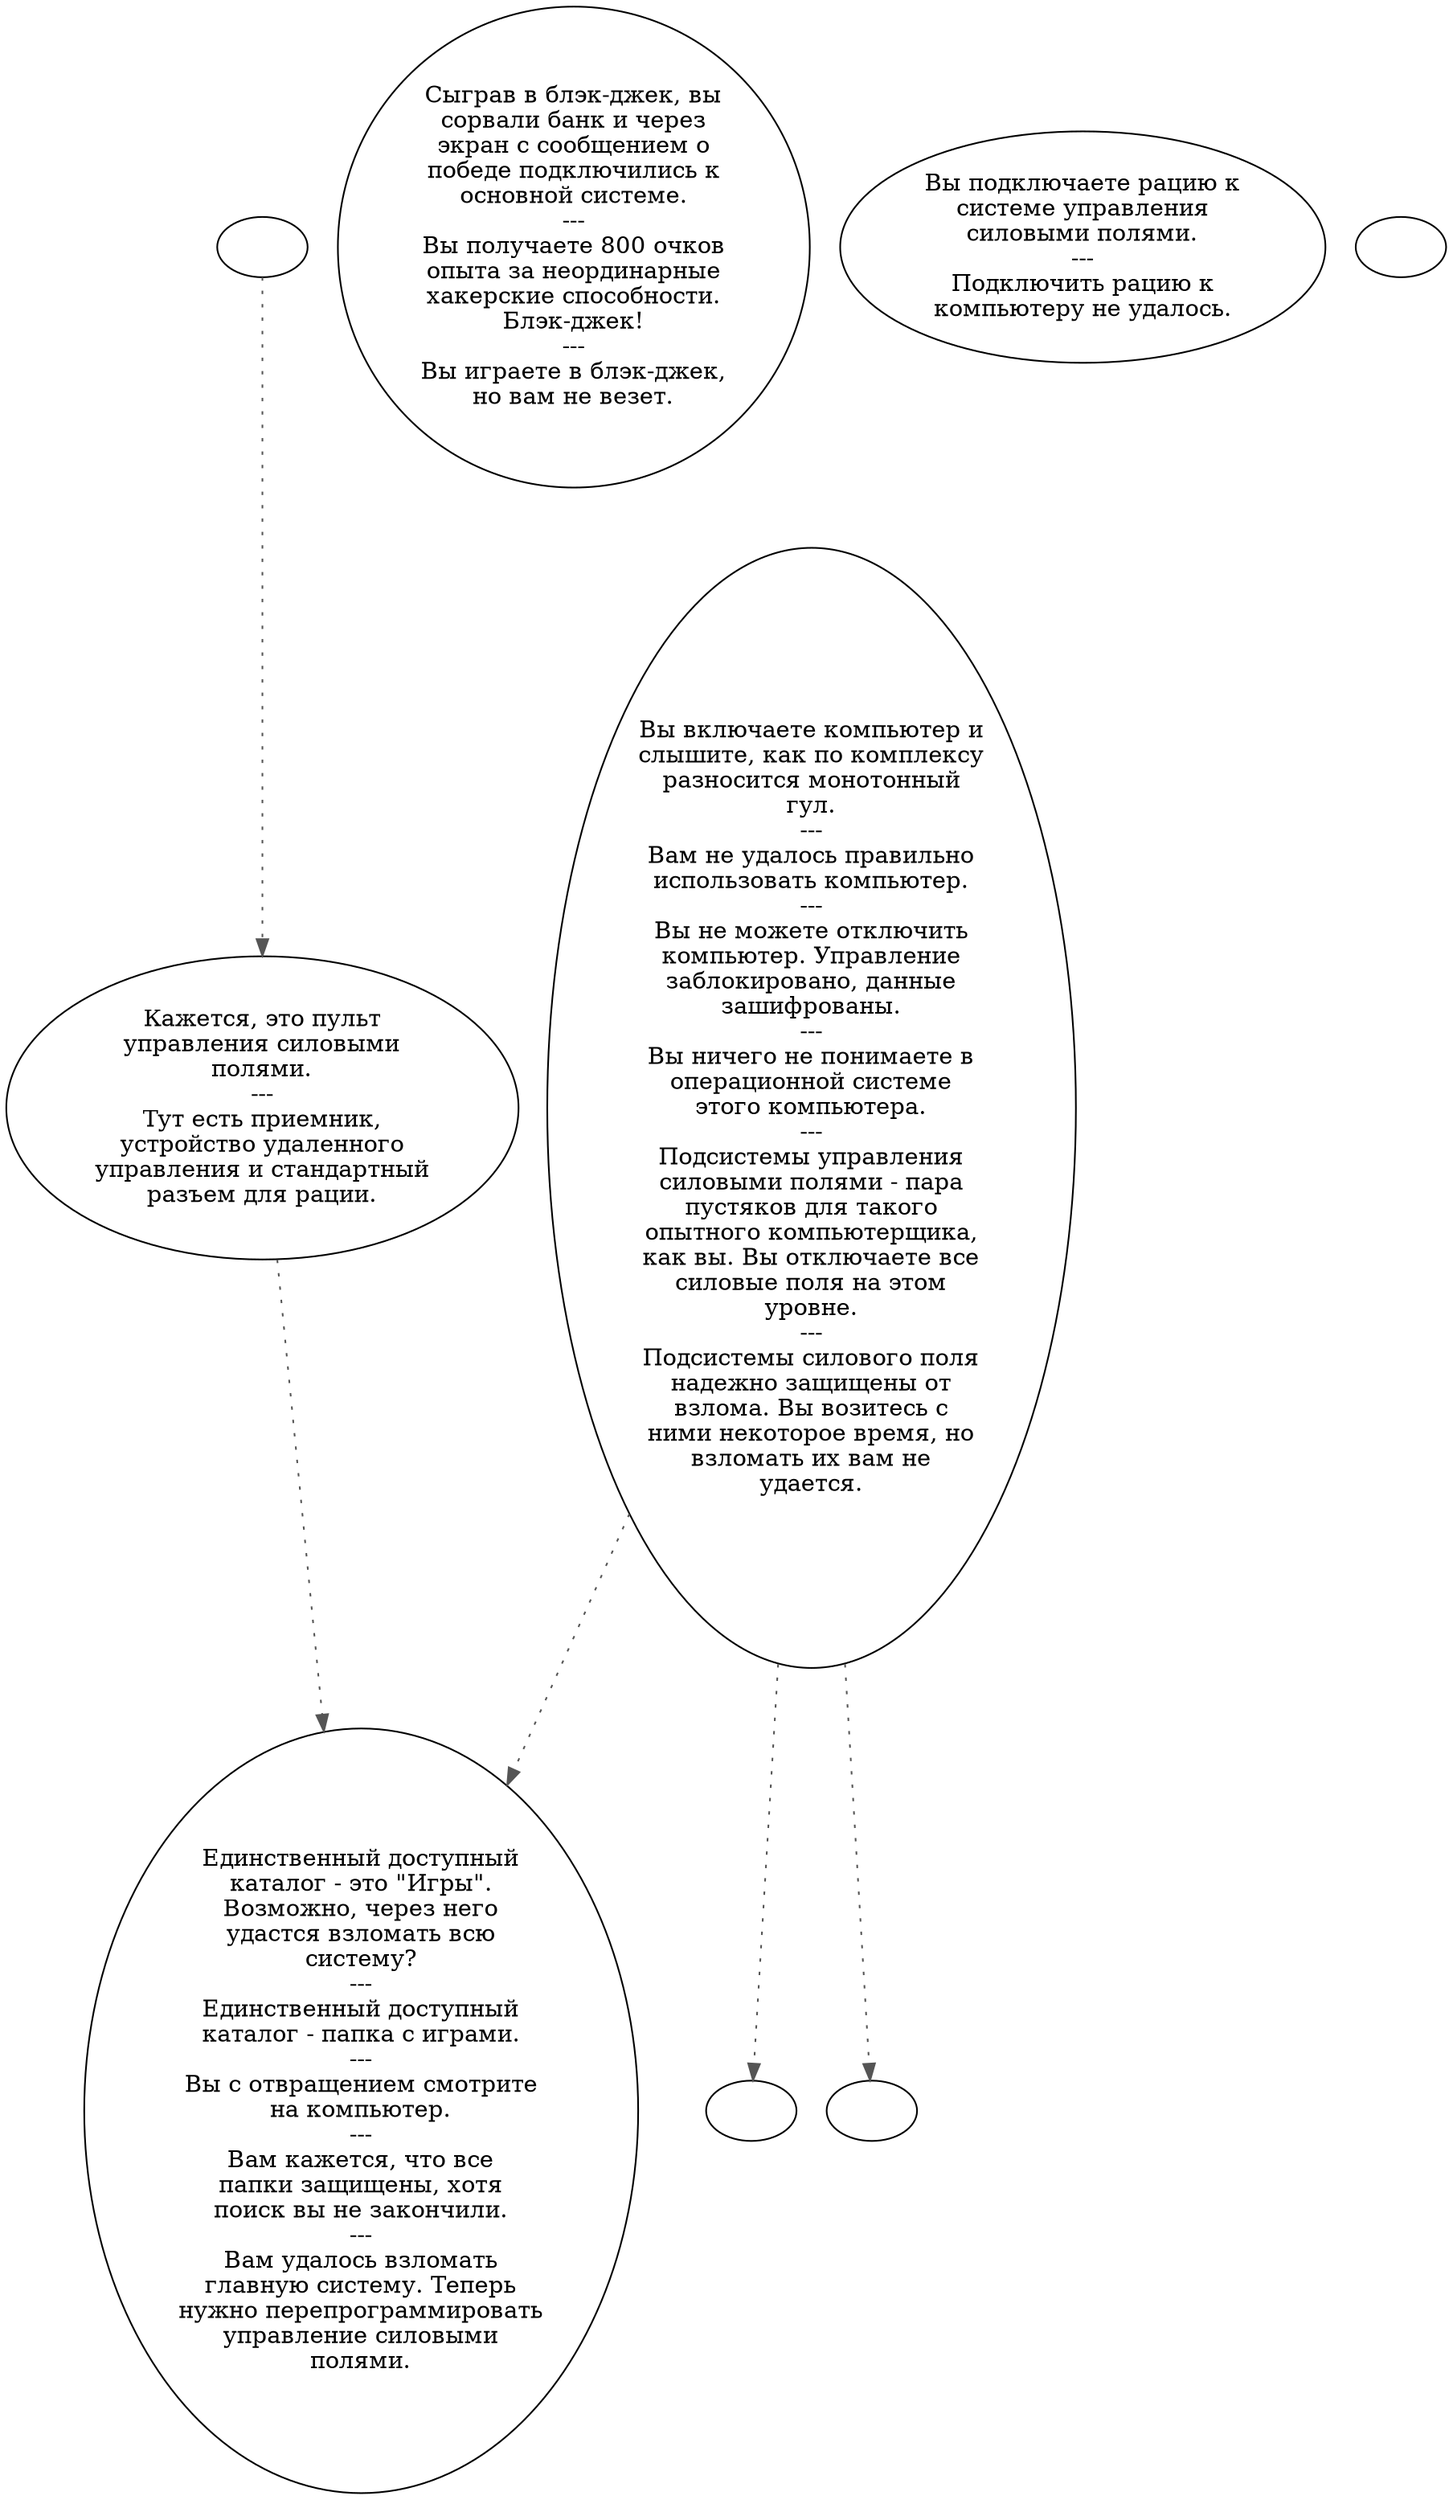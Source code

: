 digraph command {
  "start" [style=filled       fillcolor="#FFFFFF"       color="#000000"]
  "start" -> "description_p_proc" [style=dotted color="#555555"]
  "start" [label=""]
  "description_p_proc" [style=filled       fillcolor="#FFFFFF"       color="#000000"]
  "description_p_proc" -> "Command01" [style=dotted color="#555555"]
  "description_p_proc" [label="Кажется, это пульт\nуправления силовыми\nполями.\n---\nТут есть приемник,\nустройство удаленного\nуправления и стандартный\nразъем для рации."]
  "use_p_proc" [style=filled       fillcolor="#FFFFFF"       color="#000000"]
  "use_p_proc" [label="Сыграв в блэк-джек, вы\nсорвали банк и через\nэкран с сообщением о\nпобеде подключились к\nосновной системе.\n---\nВы получаете 800 очков\nопыта за неординарные\nхакерские способности.\nБлэк-джек!\n---\nВы играете в блэк-джек,\nно вам не везет."]
  "use_obj_on_p_proc" [style=filled       fillcolor="#FFFFFF"       color="#000000"]
  "use_obj_on_p_proc" [label="Вы подключаете рацию к\nсистеме управления\nсиловыми полями.\n---\nПодключить рацию к\nкомпьютеру не удалось."]
  "use_skill_on_p_proc" [style=filled       fillcolor="#FFFFFF"       color="#000000"]
  "use_skill_on_p_proc" -> "use_all_fields_on" [style=dotted color="#555555"]
  "use_skill_on_p_proc" -> "Command01" [style=dotted color="#555555"]
  "use_skill_on_p_proc" -> "use_all_fields_off" [style=dotted color="#555555"]
  "use_skill_on_p_proc" [label="Вы включаете компьютер и\nслышите, как по комплексу\nразносится монотонный\nгул.\n---\nВам не удалось правильно\nиспользовать компьютер.\n---\nВы не можете отключить\nкомпьютер. Управление\nзаблокировано, данные\nзашифрованы.\n---\nВы ничего не понимаете в\nоперационной системе\nэтого компьютера.\n---\nПодсистемы управления\nсиловыми полями - пара\nпустяков для такого\nопытного компьютерщика,\nкак вы. Вы отключаете все\nсиловые поля на этом\nуровне.\n---\nПодсистемы силового поля\nнадежно защищены от\nвзлома. Вы возитесь с\nними некоторое время, но\nвзломать их вам не\nудается."]
  "map_enter_p_proc" [style=filled       fillcolor="#FFFFFF"       color="#000000"]
  "map_enter_p_proc" [label=""]
  "Command01" [style=filled       fillcolor="#FFFFFF"       color="#000000"]
  "Command01" [label="Единственный доступный\nкаталог - это \"Игры\".\nВозможно, через него\nудастся взломать всю\nсистему?\n---\nЕдинственный доступный\nкаталог - папка с играми.\n---\nВы с отвращением смотрите\nна компьютер.\n---\nВам кажется, что все\nпапки защищены, хотя\nпоиск вы не закончили.\n---\nВам удалось взломать\nглавную систему. Теперь\nнужно перепрограммировать\nуправление силовыми\nполями."]
  "use_all_fields_on" [style=filled       fillcolor="#FFFFFF"       color="#000000"]
  "use_all_fields_on" [label=""]
  "use_all_fields_off" [style=filled       fillcolor="#FFFFFF"       color="#000000"]
  "use_all_fields_off" [label=""]
}